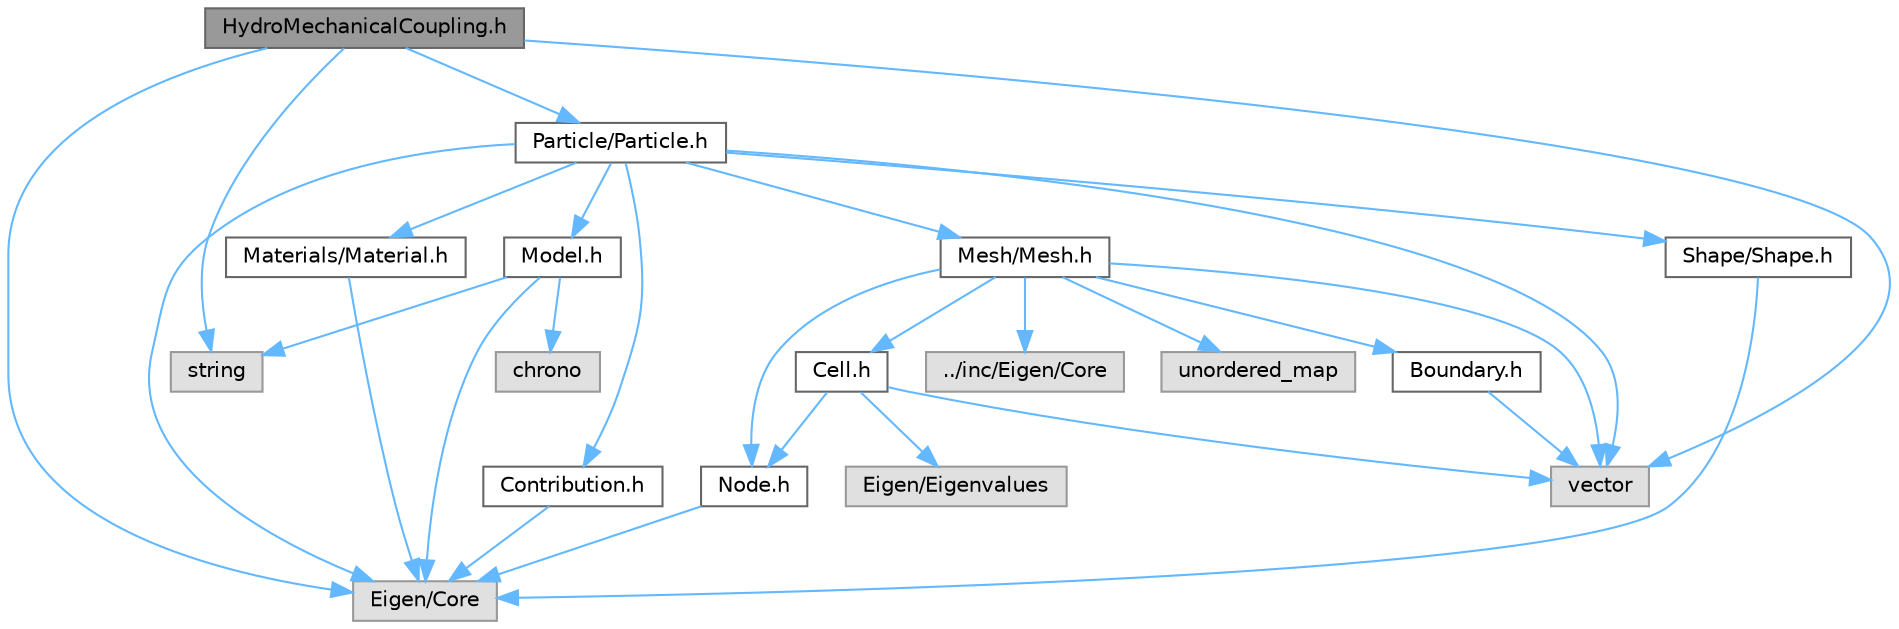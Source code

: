 digraph "HydroMechanicalCoupling.h"
{
 // LATEX_PDF_SIZE
  bgcolor="transparent";
  edge [fontname=Helvetica,fontsize=10,labelfontname=Helvetica,labelfontsize=10];
  node [fontname=Helvetica,fontsize=10,shape=box,height=0.2,width=0.4];
  Node1 [id="Node000001",label="HydroMechanicalCoupling.h",height=0.2,width=0.4,color="gray40", fillcolor="grey60", style="filled", fontcolor="black",tooltip=" "];
  Node1 -> Node2 [id="edge1_Node000001_Node000002",color="steelblue1",style="solid",tooltip=" "];
  Node2 [id="Node000002",label="Particle/Particle.h",height=0.2,width=0.4,color="grey40", fillcolor="white", style="filled",URL="$Particle_8h.html",tooltip=" "];
  Node2 -> Node3 [id="edge2_Node000002_Node000003",color="steelblue1",style="solid",tooltip=" "];
  Node3 [id="Node000003",label="Eigen/Core",height=0.2,width=0.4,color="grey60", fillcolor="#E0E0E0", style="filled",tooltip=" "];
  Node2 -> Node4 [id="edge3_Node000002_Node000004",color="steelblue1",style="solid",tooltip=" "];
  Node4 [id="Node000004",label="Contribution.h",height=0.2,width=0.4,color="grey40", fillcolor="white", style="filled",URL="$Contribution_8h.html",tooltip=" "];
  Node4 -> Node3 [id="edge4_Node000004_Node000003",color="steelblue1",style="solid",tooltip=" "];
  Node2 -> Node5 [id="edge5_Node000002_Node000005",color="steelblue1",style="solid",tooltip=" "];
  Node5 [id="Node000005",label="Mesh/Mesh.h",height=0.2,width=0.4,color="grey40", fillcolor="white", style="filled",URL="$Mesh_8h.html",tooltip=" "];
  Node5 -> Node6 [id="edge6_Node000005_Node000006",color="steelblue1",style="solid",tooltip=" "];
  Node6 [id="Node000006",label="vector",height=0.2,width=0.4,color="grey60", fillcolor="#E0E0E0", style="filled",tooltip=" "];
  Node5 -> Node7 [id="edge7_Node000005_Node000007",color="steelblue1",style="solid",tooltip=" "];
  Node7 [id="Node000007",label="../inc/Eigen/Core",height=0.2,width=0.4,color="grey60", fillcolor="#E0E0E0", style="filled",tooltip=" "];
  Node5 -> Node8 [id="edge8_Node000005_Node000008",color="steelblue1",style="solid",tooltip=" "];
  Node8 [id="Node000008",label="unordered_map",height=0.2,width=0.4,color="grey60", fillcolor="#E0E0E0", style="filled",tooltip=" "];
  Node5 -> Node9 [id="edge9_Node000005_Node000009",color="steelblue1",style="solid",tooltip=" "];
  Node9 [id="Node000009",label="Node.h",height=0.2,width=0.4,color="grey40", fillcolor="white", style="filled",URL="$Node_8h.html",tooltip=" "];
  Node9 -> Node3 [id="edge10_Node000009_Node000003",color="steelblue1",style="solid",tooltip=" "];
  Node5 -> Node10 [id="edge11_Node000005_Node000010",color="steelblue1",style="solid",tooltip=" "];
  Node10 [id="Node000010",label="Boundary.h",height=0.2,width=0.4,color="grey40", fillcolor="white", style="filled",URL="$Boundary_8h.html",tooltip=" "];
  Node10 -> Node6 [id="edge12_Node000010_Node000006",color="steelblue1",style="solid",tooltip=" "];
  Node5 -> Node11 [id="edge13_Node000005_Node000011",color="steelblue1",style="solid",tooltip=" "];
  Node11 [id="Node000011",label="Cell.h",height=0.2,width=0.4,color="grey40", fillcolor="white", style="filled",URL="$Cell_8h.html",tooltip=" "];
  Node11 -> Node6 [id="edge14_Node000011_Node000006",color="steelblue1",style="solid",tooltip=" "];
  Node11 -> Node12 [id="edge15_Node000011_Node000012",color="steelblue1",style="solid",tooltip=" "];
  Node12 [id="Node000012",label="Eigen/Eigenvalues",height=0.2,width=0.4,color="grey60", fillcolor="#E0E0E0", style="filled",tooltip=" "];
  Node11 -> Node9 [id="edge16_Node000011_Node000009",color="steelblue1",style="solid",tooltip=" "];
  Node2 -> Node13 [id="edge17_Node000002_Node000013",color="steelblue1",style="solid",tooltip=" "];
  Node13 [id="Node000013",label="Model.h",height=0.2,width=0.4,color="grey40", fillcolor="white", style="filled",URL="$Model_8h.html",tooltip=" "];
  Node13 -> Node3 [id="edge18_Node000013_Node000003",color="steelblue1",style="solid",tooltip=" "];
  Node13 -> Node14 [id="edge19_Node000013_Node000014",color="steelblue1",style="solid",tooltip=" "];
  Node14 [id="Node000014",label="string",height=0.2,width=0.4,color="grey60", fillcolor="#E0E0E0", style="filled",tooltip=" "];
  Node13 -> Node15 [id="edge20_Node000013_Node000015",color="steelblue1",style="solid",tooltip=" "];
  Node15 [id="Node000015",label="chrono",height=0.2,width=0.4,color="grey60", fillcolor="#E0E0E0", style="filled",tooltip=" "];
  Node2 -> Node16 [id="edge21_Node000002_Node000016",color="steelblue1",style="solid",tooltip=" "];
  Node16 [id="Node000016",label="Shape/Shape.h",height=0.2,width=0.4,color="grey40", fillcolor="white", style="filled",URL="$Shape_8h.html",tooltip=" "];
  Node16 -> Node3 [id="edge22_Node000016_Node000003",color="steelblue1",style="solid",tooltip=" "];
  Node2 -> Node17 [id="edge23_Node000002_Node000017",color="steelblue1",style="solid",tooltip=" "];
  Node17 [id="Node000017",label="Materials/Material.h",height=0.2,width=0.4,color="grey40", fillcolor="white", style="filled",URL="$Material_8h.html",tooltip=" "];
  Node17 -> Node3 [id="edge24_Node000017_Node000003",color="steelblue1",style="solid",tooltip=" "];
  Node2 -> Node6 [id="edge25_Node000002_Node000006",color="steelblue1",style="solid",tooltip=" "];
  Node1 -> Node6 [id="edge26_Node000001_Node000006",color="steelblue1",style="solid",tooltip=" "];
  Node1 -> Node14 [id="edge27_Node000001_Node000014",color="steelblue1",style="solid",tooltip=" "];
  Node1 -> Node3 [id="edge28_Node000001_Node000003",color="steelblue1",style="solid",tooltip=" "];
}
